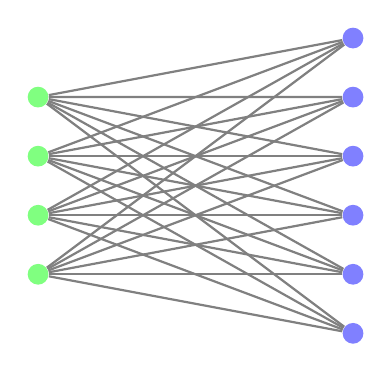 ﻿% Figure after Kjell Magne Fauske
% http://www.texample.net/tikz/examples/neural-network/
\begin{tikzpicture}[draw=black!50, node distance=3.5cm]

 \def\k{4}
   %\def\k{#1+2}
\pgfmathsetmacro\kk{\k +2}
\pgfmathsetmacro\halfk{\k/2}
\pgfmathsetmacro\halfkk{\kk/2}
\pgfmathsetmacro\scale{3/\k}

   \def\layersep{4 cm}
    \tikzstyle{every pin edge}=[<-,shorten <=1pt,thick]
    \tikzstyle{neuron}=[circle,fill=black!25,minimum size=10*\scale pt,inner sep=0pt]
    \tikzstyle{entree}=[];
    \tikzstyle{input neuron}=[neuron, fill=green!50];
    \tikzstyle{output neuron}=[neuron, fill=red!50];
    \tikzstyle{hidden neuron}=[neuron, fill=blue!50];
    \tikzstyle{annot} = [text width=4em, text centered]

    % Premiere couche
    \foreach \name / \y in {1,...,\k}{
    % This is the same as writing \foreach \name / \y in {1/1,2/2,3/3,4/4}
   \path[yshift=-\halfk*\scale cm,yshift=-0.5*\scale cm]
        node[input neuron] (I-\name) at (0,\y*\scale) {};
    }
    %Seconde couche
     \foreach \name / \y in {1,...,\kk}{
         \path[yshift=-\halfkk*\scale cm,yshift=-0.5*\scale cm]
             node[hidden neuron] (H-\name) at (\layersep,\y*\scale cm) {};
    }

    % Connect every node in the input layer with every node in the
    % hidden layer.
    \foreach \source in {1,...,\k}{
        \foreach \dest in {1,...,\kk}{
            \path[thick] (I-\source) edge (H-\dest);
   }}
\end{tikzpicture}  